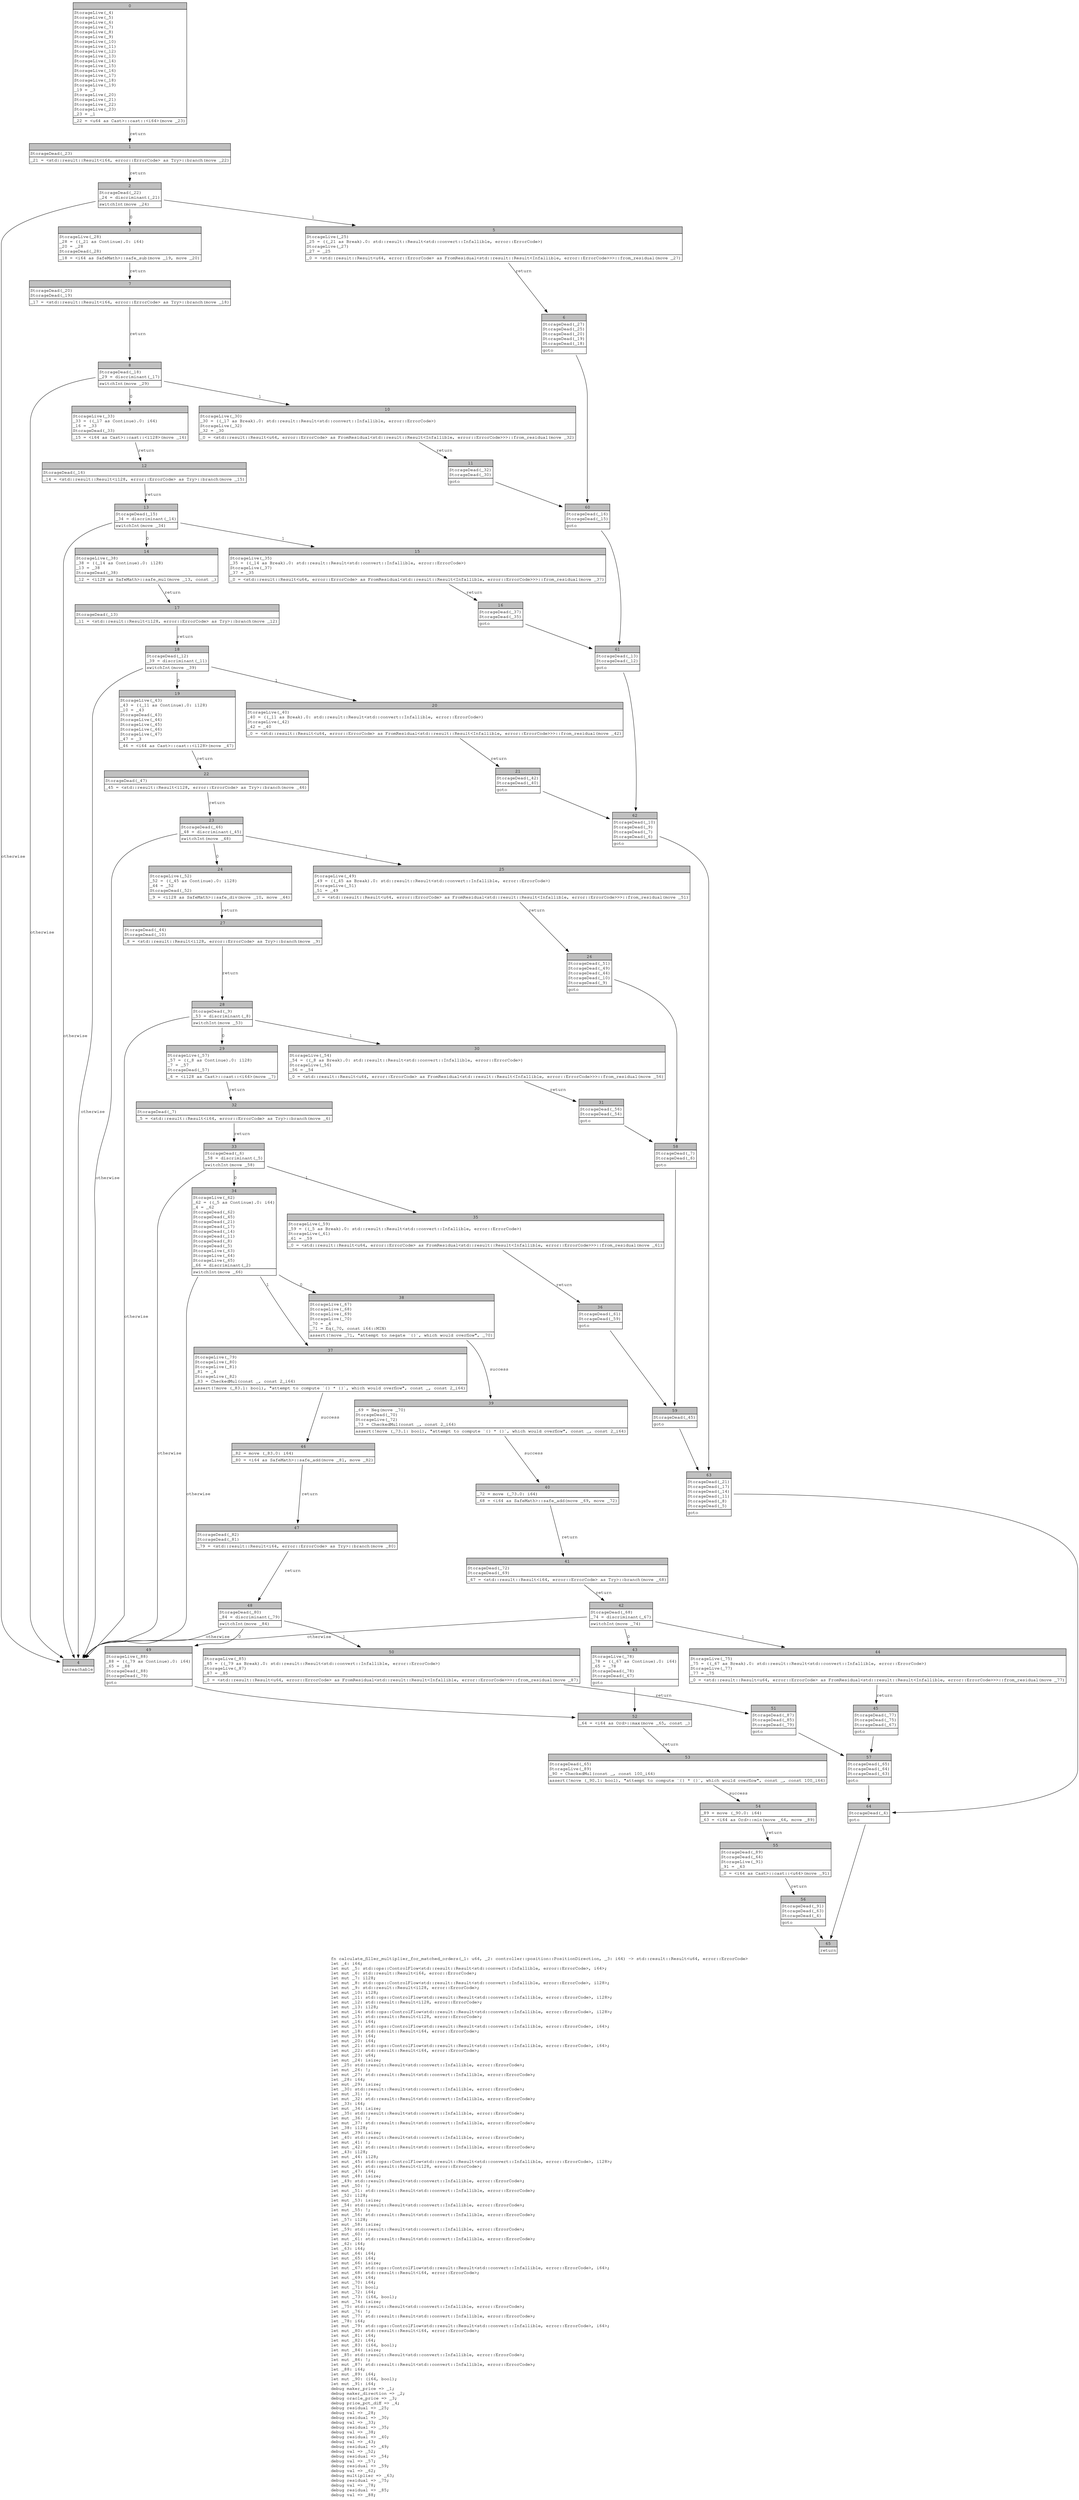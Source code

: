 digraph Mir_0_2492 {
    graph [fontname="Courier, monospace"];
    node [fontname="Courier, monospace"];
    edge [fontname="Courier, monospace"];
    label=<fn calculate_filler_multiplier_for_matched_orders(_1: u64, _2: controller::position::PositionDirection, _3: i64) -&gt; std::result::Result&lt;u64, error::ErrorCode&gt;<br align="left"/>let _4: i64;<br align="left"/>let mut _5: std::ops::ControlFlow&lt;std::result::Result&lt;std::convert::Infallible, error::ErrorCode&gt;, i64&gt;;<br align="left"/>let mut _6: std::result::Result&lt;i64, error::ErrorCode&gt;;<br align="left"/>let mut _7: i128;<br align="left"/>let mut _8: std::ops::ControlFlow&lt;std::result::Result&lt;std::convert::Infallible, error::ErrorCode&gt;, i128&gt;;<br align="left"/>let mut _9: std::result::Result&lt;i128, error::ErrorCode&gt;;<br align="left"/>let mut _10: i128;<br align="left"/>let mut _11: std::ops::ControlFlow&lt;std::result::Result&lt;std::convert::Infallible, error::ErrorCode&gt;, i128&gt;;<br align="left"/>let mut _12: std::result::Result&lt;i128, error::ErrorCode&gt;;<br align="left"/>let mut _13: i128;<br align="left"/>let mut _14: std::ops::ControlFlow&lt;std::result::Result&lt;std::convert::Infallible, error::ErrorCode&gt;, i128&gt;;<br align="left"/>let mut _15: std::result::Result&lt;i128, error::ErrorCode&gt;;<br align="left"/>let mut _16: i64;<br align="left"/>let mut _17: std::ops::ControlFlow&lt;std::result::Result&lt;std::convert::Infallible, error::ErrorCode&gt;, i64&gt;;<br align="left"/>let mut _18: std::result::Result&lt;i64, error::ErrorCode&gt;;<br align="left"/>let mut _19: i64;<br align="left"/>let mut _20: i64;<br align="left"/>let mut _21: std::ops::ControlFlow&lt;std::result::Result&lt;std::convert::Infallible, error::ErrorCode&gt;, i64&gt;;<br align="left"/>let mut _22: std::result::Result&lt;i64, error::ErrorCode&gt;;<br align="left"/>let mut _23: u64;<br align="left"/>let mut _24: isize;<br align="left"/>let _25: std::result::Result&lt;std::convert::Infallible, error::ErrorCode&gt;;<br align="left"/>let mut _26: !;<br align="left"/>let mut _27: std::result::Result&lt;std::convert::Infallible, error::ErrorCode&gt;;<br align="left"/>let _28: i64;<br align="left"/>let mut _29: isize;<br align="left"/>let _30: std::result::Result&lt;std::convert::Infallible, error::ErrorCode&gt;;<br align="left"/>let mut _31: !;<br align="left"/>let mut _32: std::result::Result&lt;std::convert::Infallible, error::ErrorCode&gt;;<br align="left"/>let _33: i64;<br align="left"/>let mut _34: isize;<br align="left"/>let _35: std::result::Result&lt;std::convert::Infallible, error::ErrorCode&gt;;<br align="left"/>let mut _36: !;<br align="left"/>let mut _37: std::result::Result&lt;std::convert::Infallible, error::ErrorCode&gt;;<br align="left"/>let _38: i128;<br align="left"/>let mut _39: isize;<br align="left"/>let _40: std::result::Result&lt;std::convert::Infallible, error::ErrorCode&gt;;<br align="left"/>let mut _41: !;<br align="left"/>let mut _42: std::result::Result&lt;std::convert::Infallible, error::ErrorCode&gt;;<br align="left"/>let _43: i128;<br align="left"/>let mut _44: i128;<br align="left"/>let mut _45: std::ops::ControlFlow&lt;std::result::Result&lt;std::convert::Infallible, error::ErrorCode&gt;, i128&gt;;<br align="left"/>let mut _46: std::result::Result&lt;i128, error::ErrorCode&gt;;<br align="left"/>let mut _47: i64;<br align="left"/>let mut _48: isize;<br align="left"/>let _49: std::result::Result&lt;std::convert::Infallible, error::ErrorCode&gt;;<br align="left"/>let mut _50: !;<br align="left"/>let mut _51: std::result::Result&lt;std::convert::Infallible, error::ErrorCode&gt;;<br align="left"/>let _52: i128;<br align="left"/>let mut _53: isize;<br align="left"/>let _54: std::result::Result&lt;std::convert::Infallible, error::ErrorCode&gt;;<br align="left"/>let mut _55: !;<br align="left"/>let mut _56: std::result::Result&lt;std::convert::Infallible, error::ErrorCode&gt;;<br align="left"/>let _57: i128;<br align="left"/>let mut _58: isize;<br align="left"/>let _59: std::result::Result&lt;std::convert::Infallible, error::ErrorCode&gt;;<br align="left"/>let mut _60: !;<br align="left"/>let mut _61: std::result::Result&lt;std::convert::Infallible, error::ErrorCode&gt;;<br align="left"/>let _62: i64;<br align="left"/>let _63: i64;<br align="left"/>let mut _64: i64;<br align="left"/>let mut _65: i64;<br align="left"/>let mut _66: isize;<br align="left"/>let mut _67: std::ops::ControlFlow&lt;std::result::Result&lt;std::convert::Infallible, error::ErrorCode&gt;, i64&gt;;<br align="left"/>let mut _68: std::result::Result&lt;i64, error::ErrorCode&gt;;<br align="left"/>let mut _69: i64;<br align="left"/>let mut _70: i64;<br align="left"/>let mut _71: bool;<br align="left"/>let mut _72: i64;<br align="left"/>let mut _73: (i64, bool);<br align="left"/>let mut _74: isize;<br align="left"/>let _75: std::result::Result&lt;std::convert::Infallible, error::ErrorCode&gt;;<br align="left"/>let mut _76: !;<br align="left"/>let mut _77: std::result::Result&lt;std::convert::Infallible, error::ErrorCode&gt;;<br align="left"/>let _78: i64;<br align="left"/>let mut _79: std::ops::ControlFlow&lt;std::result::Result&lt;std::convert::Infallible, error::ErrorCode&gt;, i64&gt;;<br align="left"/>let mut _80: std::result::Result&lt;i64, error::ErrorCode&gt;;<br align="left"/>let mut _81: i64;<br align="left"/>let mut _82: i64;<br align="left"/>let mut _83: (i64, bool);<br align="left"/>let mut _84: isize;<br align="left"/>let _85: std::result::Result&lt;std::convert::Infallible, error::ErrorCode&gt;;<br align="left"/>let mut _86: !;<br align="left"/>let mut _87: std::result::Result&lt;std::convert::Infallible, error::ErrorCode&gt;;<br align="left"/>let _88: i64;<br align="left"/>let mut _89: i64;<br align="left"/>let mut _90: (i64, bool);<br align="left"/>let mut _91: i64;<br align="left"/>debug maker_price =&gt; _1;<br align="left"/>debug maker_direction =&gt; _2;<br align="left"/>debug oracle_price =&gt; _3;<br align="left"/>debug price_pct_diff =&gt; _4;<br align="left"/>debug residual =&gt; _25;<br align="left"/>debug val =&gt; _28;<br align="left"/>debug residual =&gt; _30;<br align="left"/>debug val =&gt; _33;<br align="left"/>debug residual =&gt; _35;<br align="left"/>debug val =&gt; _38;<br align="left"/>debug residual =&gt; _40;<br align="left"/>debug val =&gt; _43;<br align="left"/>debug residual =&gt; _49;<br align="left"/>debug val =&gt; _52;<br align="left"/>debug residual =&gt; _54;<br align="left"/>debug val =&gt; _57;<br align="left"/>debug residual =&gt; _59;<br align="left"/>debug val =&gt; _62;<br align="left"/>debug multiplier =&gt; _63;<br align="left"/>debug residual =&gt; _75;<br align="left"/>debug val =&gt; _78;<br align="left"/>debug residual =&gt; _85;<br align="left"/>debug val =&gt; _88;<br align="left"/>>;
    bb0__0_2492 [shape="none", label=<<table border="0" cellborder="1" cellspacing="0"><tr><td bgcolor="gray" align="center" colspan="1">0</td></tr><tr><td align="left" balign="left">StorageLive(_4)<br/>StorageLive(_5)<br/>StorageLive(_6)<br/>StorageLive(_7)<br/>StorageLive(_8)<br/>StorageLive(_9)<br/>StorageLive(_10)<br/>StorageLive(_11)<br/>StorageLive(_12)<br/>StorageLive(_13)<br/>StorageLive(_14)<br/>StorageLive(_15)<br/>StorageLive(_16)<br/>StorageLive(_17)<br/>StorageLive(_18)<br/>StorageLive(_19)<br/>_19 = _3<br/>StorageLive(_20)<br/>StorageLive(_21)<br/>StorageLive(_22)<br/>StorageLive(_23)<br/>_23 = _1<br/></td></tr><tr><td align="left">_22 = &lt;u64 as Cast&gt;::cast::&lt;i64&gt;(move _23)</td></tr></table>>];
    bb1__0_2492 [shape="none", label=<<table border="0" cellborder="1" cellspacing="0"><tr><td bgcolor="gray" align="center" colspan="1">1</td></tr><tr><td align="left" balign="left">StorageDead(_23)<br/></td></tr><tr><td align="left">_21 = &lt;std::result::Result&lt;i64, error::ErrorCode&gt; as Try&gt;::branch(move _22)</td></tr></table>>];
    bb2__0_2492 [shape="none", label=<<table border="0" cellborder="1" cellspacing="0"><tr><td bgcolor="gray" align="center" colspan="1">2</td></tr><tr><td align="left" balign="left">StorageDead(_22)<br/>_24 = discriminant(_21)<br/></td></tr><tr><td align="left">switchInt(move _24)</td></tr></table>>];
    bb3__0_2492 [shape="none", label=<<table border="0" cellborder="1" cellspacing="0"><tr><td bgcolor="gray" align="center" colspan="1">3</td></tr><tr><td align="left" balign="left">StorageLive(_28)<br/>_28 = ((_21 as Continue).0: i64)<br/>_20 = _28<br/>StorageDead(_28)<br/></td></tr><tr><td align="left">_18 = &lt;i64 as SafeMath&gt;::safe_sub(move _19, move _20)</td></tr></table>>];
    bb4__0_2492 [shape="none", label=<<table border="0" cellborder="1" cellspacing="0"><tr><td bgcolor="gray" align="center" colspan="1">4</td></tr><tr><td align="left">unreachable</td></tr></table>>];
    bb5__0_2492 [shape="none", label=<<table border="0" cellborder="1" cellspacing="0"><tr><td bgcolor="gray" align="center" colspan="1">5</td></tr><tr><td align="left" balign="left">StorageLive(_25)<br/>_25 = ((_21 as Break).0: std::result::Result&lt;std::convert::Infallible, error::ErrorCode&gt;)<br/>StorageLive(_27)<br/>_27 = _25<br/></td></tr><tr><td align="left">_0 = &lt;std::result::Result&lt;u64, error::ErrorCode&gt; as FromResidual&lt;std::result::Result&lt;Infallible, error::ErrorCode&gt;&gt;&gt;::from_residual(move _27)</td></tr></table>>];
    bb6__0_2492 [shape="none", label=<<table border="0" cellborder="1" cellspacing="0"><tr><td bgcolor="gray" align="center" colspan="1">6</td></tr><tr><td align="left" balign="left">StorageDead(_27)<br/>StorageDead(_25)<br/>StorageDead(_20)<br/>StorageDead(_19)<br/>StorageDead(_18)<br/></td></tr><tr><td align="left">goto</td></tr></table>>];
    bb7__0_2492 [shape="none", label=<<table border="0" cellborder="1" cellspacing="0"><tr><td bgcolor="gray" align="center" colspan="1">7</td></tr><tr><td align="left" balign="left">StorageDead(_20)<br/>StorageDead(_19)<br/></td></tr><tr><td align="left">_17 = &lt;std::result::Result&lt;i64, error::ErrorCode&gt; as Try&gt;::branch(move _18)</td></tr></table>>];
    bb8__0_2492 [shape="none", label=<<table border="0" cellborder="1" cellspacing="0"><tr><td bgcolor="gray" align="center" colspan="1">8</td></tr><tr><td align="left" balign="left">StorageDead(_18)<br/>_29 = discriminant(_17)<br/></td></tr><tr><td align="left">switchInt(move _29)</td></tr></table>>];
    bb9__0_2492 [shape="none", label=<<table border="0" cellborder="1" cellspacing="0"><tr><td bgcolor="gray" align="center" colspan="1">9</td></tr><tr><td align="left" balign="left">StorageLive(_33)<br/>_33 = ((_17 as Continue).0: i64)<br/>_16 = _33<br/>StorageDead(_33)<br/></td></tr><tr><td align="left">_15 = &lt;i64 as Cast&gt;::cast::&lt;i128&gt;(move _16)</td></tr></table>>];
    bb10__0_2492 [shape="none", label=<<table border="0" cellborder="1" cellspacing="0"><tr><td bgcolor="gray" align="center" colspan="1">10</td></tr><tr><td align="left" balign="left">StorageLive(_30)<br/>_30 = ((_17 as Break).0: std::result::Result&lt;std::convert::Infallible, error::ErrorCode&gt;)<br/>StorageLive(_32)<br/>_32 = _30<br/></td></tr><tr><td align="left">_0 = &lt;std::result::Result&lt;u64, error::ErrorCode&gt; as FromResidual&lt;std::result::Result&lt;Infallible, error::ErrorCode&gt;&gt;&gt;::from_residual(move _32)</td></tr></table>>];
    bb11__0_2492 [shape="none", label=<<table border="0" cellborder="1" cellspacing="0"><tr><td bgcolor="gray" align="center" colspan="1">11</td></tr><tr><td align="left" balign="left">StorageDead(_32)<br/>StorageDead(_30)<br/></td></tr><tr><td align="left">goto</td></tr></table>>];
    bb12__0_2492 [shape="none", label=<<table border="0" cellborder="1" cellspacing="0"><tr><td bgcolor="gray" align="center" colspan="1">12</td></tr><tr><td align="left" balign="left">StorageDead(_16)<br/></td></tr><tr><td align="left">_14 = &lt;std::result::Result&lt;i128, error::ErrorCode&gt; as Try&gt;::branch(move _15)</td></tr></table>>];
    bb13__0_2492 [shape="none", label=<<table border="0" cellborder="1" cellspacing="0"><tr><td bgcolor="gray" align="center" colspan="1">13</td></tr><tr><td align="left" balign="left">StorageDead(_15)<br/>_34 = discriminant(_14)<br/></td></tr><tr><td align="left">switchInt(move _34)</td></tr></table>>];
    bb14__0_2492 [shape="none", label=<<table border="0" cellborder="1" cellspacing="0"><tr><td bgcolor="gray" align="center" colspan="1">14</td></tr><tr><td align="left" balign="left">StorageLive(_38)<br/>_38 = ((_14 as Continue).0: i128)<br/>_13 = _38<br/>StorageDead(_38)<br/></td></tr><tr><td align="left">_12 = &lt;i128 as SafeMath&gt;::safe_mul(move _13, const _)</td></tr></table>>];
    bb15__0_2492 [shape="none", label=<<table border="0" cellborder="1" cellspacing="0"><tr><td bgcolor="gray" align="center" colspan="1">15</td></tr><tr><td align="left" balign="left">StorageLive(_35)<br/>_35 = ((_14 as Break).0: std::result::Result&lt;std::convert::Infallible, error::ErrorCode&gt;)<br/>StorageLive(_37)<br/>_37 = _35<br/></td></tr><tr><td align="left">_0 = &lt;std::result::Result&lt;u64, error::ErrorCode&gt; as FromResidual&lt;std::result::Result&lt;Infallible, error::ErrorCode&gt;&gt;&gt;::from_residual(move _37)</td></tr></table>>];
    bb16__0_2492 [shape="none", label=<<table border="0" cellborder="1" cellspacing="0"><tr><td bgcolor="gray" align="center" colspan="1">16</td></tr><tr><td align="left" balign="left">StorageDead(_37)<br/>StorageDead(_35)<br/></td></tr><tr><td align="left">goto</td></tr></table>>];
    bb17__0_2492 [shape="none", label=<<table border="0" cellborder="1" cellspacing="0"><tr><td bgcolor="gray" align="center" colspan="1">17</td></tr><tr><td align="left" balign="left">StorageDead(_13)<br/></td></tr><tr><td align="left">_11 = &lt;std::result::Result&lt;i128, error::ErrorCode&gt; as Try&gt;::branch(move _12)</td></tr></table>>];
    bb18__0_2492 [shape="none", label=<<table border="0" cellborder="1" cellspacing="0"><tr><td bgcolor="gray" align="center" colspan="1">18</td></tr><tr><td align="left" balign="left">StorageDead(_12)<br/>_39 = discriminant(_11)<br/></td></tr><tr><td align="left">switchInt(move _39)</td></tr></table>>];
    bb19__0_2492 [shape="none", label=<<table border="0" cellborder="1" cellspacing="0"><tr><td bgcolor="gray" align="center" colspan="1">19</td></tr><tr><td align="left" balign="left">StorageLive(_43)<br/>_43 = ((_11 as Continue).0: i128)<br/>_10 = _43<br/>StorageDead(_43)<br/>StorageLive(_44)<br/>StorageLive(_45)<br/>StorageLive(_46)<br/>StorageLive(_47)<br/>_47 = _3<br/></td></tr><tr><td align="left">_46 = &lt;i64 as Cast&gt;::cast::&lt;i128&gt;(move _47)</td></tr></table>>];
    bb20__0_2492 [shape="none", label=<<table border="0" cellborder="1" cellspacing="0"><tr><td bgcolor="gray" align="center" colspan="1">20</td></tr><tr><td align="left" balign="left">StorageLive(_40)<br/>_40 = ((_11 as Break).0: std::result::Result&lt;std::convert::Infallible, error::ErrorCode&gt;)<br/>StorageLive(_42)<br/>_42 = _40<br/></td></tr><tr><td align="left">_0 = &lt;std::result::Result&lt;u64, error::ErrorCode&gt; as FromResidual&lt;std::result::Result&lt;Infallible, error::ErrorCode&gt;&gt;&gt;::from_residual(move _42)</td></tr></table>>];
    bb21__0_2492 [shape="none", label=<<table border="0" cellborder="1" cellspacing="0"><tr><td bgcolor="gray" align="center" colspan="1">21</td></tr><tr><td align="left" balign="left">StorageDead(_42)<br/>StorageDead(_40)<br/></td></tr><tr><td align="left">goto</td></tr></table>>];
    bb22__0_2492 [shape="none", label=<<table border="0" cellborder="1" cellspacing="0"><tr><td bgcolor="gray" align="center" colspan="1">22</td></tr><tr><td align="left" balign="left">StorageDead(_47)<br/></td></tr><tr><td align="left">_45 = &lt;std::result::Result&lt;i128, error::ErrorCode&gt; as Try&gt;::branch(move _46)</td></tr></table>>];
    bb23__0_2492 [shape="none", label=<<table border="0" cellborder="1" cellspacing="0"><tr><td bgcolor="gray" align="center" colspan="1">23</td></tr><tr><td align="left" balign="left">StorageDead(_46)<br/>_48 = discriminant(_45)<br/></td></tr><tr><td align="left">switchInt(move _48)</td></tr></table>>];
    bb24__0_2492 [shape="none", label=<<table border="0" cellborder="1" cellspacing="0"><tr><td bgcolor="gray" align="center" colspan="1">24</td></tr><tr><td align="left" balign="left">StorageLive(_52)<br/>_52 = ((_45 as Continue).0: i128)<br/>_44 = _52<br/>StorageDead(_52)<br/></td></tr><tr><td align="left">_9 = &lt;i128 as SafeMath&gt;::safe_div(move _10, move _44)</td></tr></table>>];
    bb25__0_2492 [shape="none", label=<<table border="0" cellborder="1" cellspacing="0"><tr><td bgcolor="gray" align="center" colspan="1">25</td></tr><tr><td align="left" balign="left">StorageLive(_49)<br/>_49 = ((_45 as Break).0: std::result::Result&lt;std::convert::Infallible, error::ErrorCode&gt;)<br/>StorageLive(_51)<br/>_51 = _49<br/></td></tr><tr><td align="left">_0 = &lt;std::result::Result&lt;u64, error::ErrorCode&gt; as FromResidual&lt;std::result::Result&lt;Infallible, error::ErrorCode&gt;&gt;&gt;::from_residual(move _51)</td></tr></table>>];
    bb26__0_2492 [shape="none", label=<<table border="0" cellborder="1" cellspacing="0"><tr><td bgcolor="gray" align="center" colspan="1">26</td></tr><tr><td align="left" balign="left">StorageDead(_51)<br/>StorageDead(_49)<br/>StorageDead(_44)<br/>StorageDead(_10)<br/>StorageDead(_9)<br/></td></tr><tr><td align="left">goto</td></tr></table>>];
    bb27__0_2492 [shape="none", label=<<table border="0" cellborder="1" cellspacing="0"><tr><td bgcolor="gray" align="center" colspan="1">27</td></tr><tr><td align="left" balign="left">StorageDead(_44)<br/>StorageDead(_10)<br/></td></tr><tr><td align="left">_8 = &lt;std::result::Result&lt;i128, error::ErrorCode&gt; as Try&gt;::branch(move _9)</td></tr></table>>];
    bb28__0_2492 [shape="none", label=<<table border="0" cellborder="1" cellspacing="0"><tr><td bgcolor="gray" align="center" colspan="1">28</td></tr><tr><td align="left" balign="left">StorageDead(_9)<br/>_53 = discriminant(_8)<br/></td></tr><tr><td align="left">switchInt(move _53)</td></tr></table>>];
    bb29__0_2492 [shape="none", label=<<table border="0" cellborder="1" cellspacing="0"><tr><td bgcolor="gray" align="center" colspan="1">29</td></tr><tr><td align="left" balign="left">StorageLive(_57)<br/>_57 = ((_8 as Continue).0: i128)<br/>_7 = _57<br/>StorageDead(_57)<br/></td></tr><tr><td align="left">_6 = &lt;i128 as Cast&gt;::cast::&lt;i64&gt;(move _7)</td></tr></table>>];
    bb30__0_2492 [shape="none", label=<<table border="0" cellborder="1" cellspacing="0"><tr><td bgcolor="gray" align="center" colspan="1">30</td></tr><tr><td align="left" balign="left">StorageLive(_54)<br/>_54 = ((_8 as Break).0: std::result::Result&lt;std::convert::Infallible, error::ErrorCode&gt;)<br/>StorageLive(_56)<br/>_56 = _54<br/></td></tr><tr><td align="left">_0 = &lt;std::result::Result&lt;u64, error::ErrorCode&gt; as FromResidual&lt;std::result::Result&lt;Infallible, error::ErrorCode&gt;&gt;&gt;::from_residual(move _56)</td></tr></table>>];
    bb31__0_2492 [shape="none", label=<<table border="0" cellborder="1" cellspacing="0"><tr><td bgcolor="gray" align="center" colspan="1">31</td></tr><tr><td align="left" balign="left">StorageDead(_56)<br/>StorageDead(_54)<br/></td></tr><tr><td align="left">goto</td></tr></table>>];
    bb32__0_2492 [shape="none", label=<<table border="0" cellborder="1" cellspacing="0"><tr><td bgcolor="gray" align="center" colspan="1">32</td></tr><tr><td align="left" balign="left">StorageDead(_7)<br/></td></tr><tr><td align="left">_5 = &lt;std::result::Result&lt;i64, error::ErrorCode&gt; as Try&gt;::branch(move _6)</td></tr></table>>];
    bb33__0_2492 [shape="none", label=<<table border="0" cellborder="1" cellspacing="0"><tr><td bgcolor="gray" align="center" colspan="1">33</td></tr><tr><td align="left" balign="left">StorageDead(_6)<br/>_58 = discriminant(_5)<br/></td></tr><tr><td align="left">switchInt(move _58)</td></tr></table>>];
    bb34__0_2492 [shape="none", label=<<table border="0" cellborder="1" cellspacing="0"><tr><td bgcolor="gray" align="center" colspan="1">34</td></tr><tr><td align="left" balign="left">StorageLive(_62)<br/>_62 = ((_5 as Continue).0: i64)<br/>_4 = _62<br/>StorageDead(_62)<br/>StorageDead(_45)<br/>StorageDead(_21)<br/>StorageDead(_17)<br/>StorageDead(_14)<br/>StorageDead(_11)<br/>StorageDead(_8)<br/>StorageDead(_5)<br/>StorageLive(_63)<br/>StorageLive(_64)<br/>StorageLive(_65)<br/>_66 = discriminant(_2)<br/></td></tr><tr><td align="left">switchInt(move _66)</td></tr></table>>];
    bb35__0_2492 [shape="none", label=<<table border="0" cellborder="1" cellspacing="0"><tr><td bgcolor="gray" align="center" colspan="1">35</td></tr><tr><td align="left" balign="left">StorageLive(_59)<br/>_59 = ((_5 as Break).0: std::result::Result&lt;std::convert::Infallible, error::ErrorCode&gt;)<br/>StorageLive(_61)<br/>_61 = _59<br/></td></tr><tr><td align="left">_0 = &lt;std::result::Result&lt;u64, error::ErrorCode&gt; as FromResidual&lt;std::result::Result&lt;Infallible, error::ErrorCode&gt;&gt;&gt;::from_residual(move _61)</td></tr></table>>];
    bb36__0_2492 [shape="none", label=<<table border="0" cellborder="1" cellspacing="0"><tr><td bgcolor="gray" align="center" colspan="1">36</td></tr><tr><td align="left" balign="left">StorageDead(_61)<br/>StorageDead(_59)<br/></td></tr><tr><td align="left">goto</td></tr></table>>];
    bb37__0_2492 [shape="none", label=<<table border="0" cellborder="1" cellspacing="0"><tr><td bgcolor="gray" align="center" colspan="1">37</td></tr><tr><td align="left" balign="left">StorageLive(_79)<br/>StorageLive(_80)<br/>StorageLive(_81)<br/>_81 = _4<br/>StorageLive(_82)<br/>_83 = CheckedMul(const _, const 2_i64)<br/></td></tr><tr><td align="left">assert(!move (_83.1: bool), &quot;attempt to compute `{} * {}`, which would overflow&quot;, const _, const 2_i64)</td></tr></table>>];
    bb38__0_2492 [shape="none", label=<<table border="0" cellborder="1" cellspacing="0"><tr><td bgcolor="gray" align="center" colspan="1">38</td></tr><tr><td align="left" balign="left">StorageLive(_67)<br/>StorageLive(_68)<br/>StorageLive(_69)<br/>StorageLive(_70)<br/>_70 = _4<br/>_71 = Eq(_70, const i64::MIN)<br/></td></tr><tr><td align="left">assert(!move _71, &quot;attempt to negate `{}`, which would overflow&quot;, _70)</td></tr></table>>];
    bb39__0_2492 [shape="none", label=<<table border="0" cellborder="1" cellspacing="0"><tr><td bgcolor="gray" align="center" colspan="1">39</td></tr><tr><td align="left" balign="left">_69 = Neg(move _70)<br/>StorageDead(_70)<br/>StorageLive(_72)<br/>_73 = CheckedMul(const _, const 2_i64)<br/></td></tr><tr><td align="left">assert(!move (_73.1: bool), &quot;attempt to compute `{} * {}`, which would overflow&quot;, const _, const 2_i64)</td></tr></table>>];
    bb40__0_2492 [shape="none", label=<<table border="0" cellborder="1" cellspacing="0"><tr><td bgcolor="gray" align="center" colspan="1">40</td></tr><tr><td align="left" balign="left">_72 = move (_73.0: i64)<br/></td></tr><tr><td align="left">_68 = &lt;i64 as SafeMath&gt;::safe_add(move _69, move _72)</td></tr></table>>];
    bb41__0_2492 [shape="none", label=<<table border="0" cellborder="1" cellspacing="0"><tr><td bgcolor="gray" align="center" colspan="1">41</td></tr><tr><td align="left" balign="left">StorageDead(_72)<br/>StorageDead(_69)<br/></td></tr><tr><td align="left">_67 = &lt;std::result::Result&lt;i64, error::ErrorCode&gt; as Try&gt;::branch(move _68)</td></tr></table>>];
    bb42__0_2492 [shape="none", label=<<table border="0" cellborder="1" cellspacing="0"><tr><td bgcolor="gray" align="center" colspan="1">42</td></tr><tr><td align="left" balign="left">StorageDead(_68)<br/>_74 = discriminant(_67)<br/></td></tr><tr><td align="left">switchInt(move _74)</td></tr></table>>];
    bb43__0_2492 [shape="none", label=<<table border="0" cellborder="1" cellspacing="0"><tr><td bgcolor="gray" align="center" colspan="1">43</td></tr><tr><td align="left" balign="left">StorageLive(_78)<br/>_78 = ((_67 as Continue).0: i64)<br/>_65 = _78<br/>StorageDead(_78)<br/>StorageDead(_67)<br/></td></tr><tr><td align="left">goto</td></tr></table>>];
    bb44__0_2492 [shape="none", label=<<table border="0" cellborder="1" cellspacing="0"><tr><td bgcolor="gray" align="center" colspan="1">44</td></tr><tr><td align="left" balign="left">StorageLive(_75)<br/>_75 = ((_67 as Break).0: std::result::Result&lt;std::convert::Infallible, error::ErrorCode&gt;)<br/>StorageLive(_77)<br/>_77 = _75<br/></td></tr><tr><td align="left">_0 = &lt;std::result::Result&lt;u64, error::ErrorCode&gt; as FromResidual&lt;std::result::Result&lt;Infallible, error::ErrorCode&gt;&gt;&gt;::from_residual(move _77)</td></tr></table>>];
    bb45__0_2492 [shape="none", label=<<table border="0" cellborder="1" cellspacing="0"><tr><td bgcolor="gray" align="center" colspan="1">45</td></tr><tr><td align="left" balign="left">StorageDead(_77)<br/>StorageDead(_75)<br/>StorageDead(_67)<br/></td></tr><tr><td align="left">goto</td></tr></table>>];
    bb46__0_2492 [shape="none", label=<<table border="0" cellborder="1" cellspacing="0"><tr><td bgcolor="gray" align="center" colspan="1">46</td></tr><tr><td align="left" balign="left">_82 = move (_83.0: i64)<br/></td></tr><tr><td align="left">_80 = &lt;i64 as SafeMath&gt;::safe_add(move _81, move _82)</td></tr></table>>];
    bb47__0_2492 [shape="none", label=<<table border="0" cellborder="1" cellspacing="0"><tr><td bgcolor="gray" align="center" colspan="1">47</td></tr><tr><td align="left" balign="left">StorageDead(_82)<br/>StorageDead(_81)<br/></td></tr><tr><td align="left">_79 = &lt;std::result::Result&lt;i64, error::ErrorCode&gt; as Try&gt;::branch(move _80)</td></tr></table>>];
    bb48__0_2492 [shape="none", label=<<table border="0" cellborder="1" cellspacing="0"><tr><td bgcolor="gray" align="center" colspan="1">48</td></tr><tr><td align="left" balign="left">StorageDead(_80)<br/>_84 = discriminant(_79)<br/></td></tr><tr><td align="left">switchInt(move _84)</td></tr></table>>];
    bb49__0_2492 [shape="none", label=<<table border="0" cellborder="1" cellspacing="0"><tr><td bgcolor="gray" align="center" colspan="1">49</td></tr><tr><td align="left" balign="left">StorageLive(_88)<br/>_88 = ((_79 as Continue).0: i64)<br/>_65 = _88<br/>StorageDead(_88)<br/>StorageDead(_79)<br/></td></tr><tr><td align="left">goto</td></tr></table>>];
    bb50__0_2492 [shape="none", label=<<table border="0" cellborder="1" cellspacing="0"><tr><td bgcolor="gray" align="center" colspan="1">50</td></tr><tr><td align="left" balign="left">StorageLive(_85)<br/>_85 = ((_79 as Break).0: std::result::Result&lt;std::convert::Infallible, error::ErrorCode&gt;)<br/>StorageLive(_87)<br/>_87 = _85<br/></td></tr><tr><td align="left">_0 = &lt;std::result::Result&lt;u64, error::ErrorCode&gt; as FromResidual&lt;std::result::Result&lt;Infallible, error::ErrorCode&gt;&gt;&gt;::from_residual(move _87)</td></tr></table>>];
    bb51__0_2492 [shape="none", label=<<table border="0" cellborder="1" cellspacing="0"><tr><td bgcolor="gray" align="center" colspan="1">51</td></tr><tr><td align="left" balign="left">StorageDead(_87)<br/>StorageDead(_85)<br/>StorageDead(_79)<br/></td></tr><tr><td align="left">goto</td></tr></table>>];
    bb52__0_2492 [shape="none", label=<<table border="0" cellborder="1" cellspacing="0"><tr><td bgcolor="gray" align="center" colspan="1">52</td></tr><tr><td align="left">_64 = &lt;i64 as Ord&gt;::max(move _65, const _)</td></tr></table>>];
    bb53__0_2492 [shape="none", label=<<table border="0" cellborder="1" cellspacing="0"><tr><td bgcolor="gray" align="center" colspan="1">53</td></tr><tr><td align="left" balign="left">StorageDead(_65)<br/>StorageLive(_89)<br/>_90 = CheckedMul(const _, const 100_i64)<br/></td></tr><tr><td align="left">assert(!move (_90.1: bool), &quot;attempt to compute `{} * {}`, which would overflow&quot;, const _, const 100_i64)</td></tr></table>>];
    bb54__0_2492 [shape="none", label=<<table border="0" cellborder="1" cellspacing="0"><tr><td bgcolor="gray" align="center" colspan="1">54</td></tr><tr><td align="left" balign="left">_89 = move (_90.0: i64)<br/></td></tr><tr><td align="left">_63 = &lt;i64 as Ord&gt;::min(move _64, move _89)</td></tr></table>>];
    bb55__0_2492 [shape="none", label=<<table border="0" cellborder="1" cellspacing="0"><tr><td bgcolor="gray" align="center" colspan="1">55</td></tr><tr><td align="left" balign="left">StorageDead(_89)<br/>StorageDead(_64)<br/>StorageLive(_91)<br/>_91 = _63<br/></td></tr><tr><td align="left">_0 = &lt;i64 as Cast&gt;::cast::&lt;u64&gt;(move _91)</td></tr></table>>];
    bb56__0_2492 [shape="none", label=<<table border="0" cellborder="1" cellspacing="0"><tr><td bgcolor="gray" align="center" colspan="1">56</td></tr><tr><td align="left" balign="left">StorageDead(_91)<br/>StorageDead(_63)<br/>StorageDead(_4)<br/></td></tr><tr><td align="left">goto</td></tr></table>>];
    bb57__0_2492 [shape="none", label=<<table border="0" cellborder="1" cellspacing="0"><tr><td bgcolor="gray" align="center" colspan="1">57</td></tr><tr><td align="left" balign="left">StorageDead(_65)<br/>StorageDead(_64)<br/>StorageDead(_63)<br/></td></tr><tr><td align="left">goto</td></tr></table>>];
    bb58__0_2492 [shape="none", label=<<table border="0" cellborder="1" cellspacing="0"><tr><td bgcolor="gray" align="center" colspan="1">58</td></tr><tr><td align="left" balign="left">StorageDead(_7)<br/>StorageDead(_6)<br/></td></tr><tr><td align="left">goto</td></tr></table>>];
    bb59__0_2492 [shape="none", label=<<table border="0" cellborder="1" cellspacing="0"><tr><td bgcolor="gray" align="center" colspan="1">59</td></tr><tr><td align="left" balign="left">StorageDead(_45)<br/></td></tr><tr><td align="left">goto</td></tr></table>>];
    bb60__0_2492 [shape="none", label=<<table border="0" cellborder="1" cellspacing="0"><tr><td bgcolor="gray" align="center" colspan="1">60</td></tr><tr><td align="left" balign="left">StorageDead(_16)<br/>StorageDead(_15)<br/></td></tr><tr><td align="left">goto</td></tr></table>>];
    bb61__0_2492 [shape="none", label=<<table border="0" cellborder="1" cellspacing="0"><tr><td bgcolor="gray" align="center" colspan="1">61</td></tr><tr><td align="left" balign="left">StorageDead(_13)<br/>StorageDead(_12)<br/></td></tr><tr><td align="left">goto</td></tr></table>>];
    bb62__0_2492 [shape="none", label=<<table border="0" cellborder="1" cellspacing="0"><tr><td bgcolor="gray" align="center" colspan="1">62</td></tr><tr><td align="left" balign="left">StorageDead(_10)<br/>StorageDead(_9)<br/>StorageDead(_7)<br/>StorageDead(_6)<br/></td></tr><tr><td align="left">goto</td></tr></table>>];
    bb63__0_2492 [shape="none", label=<<table border="0" cellborder="1" cellspacing="0"><tr><td bgcolor="gray" align="center" colspan="1">63</td></tr><tr><td align="left" balign="left">StorageDead(_21)<br/>StorageDead(_17)<br/>StorageDead(_14)<br/>StorageDead(_11)<br/>StorageDead(_8)<br/>StorageDead(_5)<br/></td></tr><tr><td align="left">goto</td></tr></table>>];
    bb64__0_2492 [shape="none", label=<<table border="0" cellborder="1" cellspacing="0"><tr><td bgcolor="gray" align="center" colspan="1">64</td></tr><tr><td align="left" balign="left">StorageDead(_4)<br/></td></tr><tr><td align="left">goto</td></tr></table>>];
    bb65__0_2492 [shape="none", label=<<table border="0" cellborder="1" cellspacing="0"><tr><td bgcolor="gray" align="center" colspan="1">65</td></tr><tr><td align="left">return</td></tr></table>>];
    bb0__0_2492 -> bb1__0_2492 [label="return"];
    bb1__0_2492 -> bb2__0_2492 [label="return"];
    bb2__0_2492 -> bb3__0_2492 [label="0"];
    bb2__0_2492 -> bb5__0_2492 [label="1"];
    bb2__0_2492 -> bb4__0_2492 [label="otherwise"];
    bb3__0_2492 -> bb7__0_2492 [label="return"];
    bb5__0_2492 -> bb6__0_2492 [label="return"];
    bb6__0_2492 -> bb60__0_2492 [label=""];
    bb7__0_2492 -> bb8__0_2492 [label="return"];
    bb8__0_2492 -> bb9__0_2492 [label="0"];
    bb8__0_2492 -> bb10__0_2492 [label="1"];
    bb8__0_2492 -> bb4__0_2492 [label="otherwise"];
    bb9__0_2492 -> bb12__0_2492 [label="return"];
    bb10__0_2492 -> bb11__0_2492 [label="return"];
    bb11__0_2492 -> bb60__0_2492 [label=""];
    bb12__0_2492 -> bb13__0_2492 [label="return"];
    bb13__0_2492 -> bb14__0_2492 [label="0"];
    bb13__0_2492 -> bb15__0_2492 [label="1"];
    bb13__0_2492 -> bb4__0_2492 [label="otherwise"];
    bb14__0_2492 -> bb17__0_2492 [label="return"];
    bb15__0_2492 -> bb16__0_2492 [label="return"];
    bb16__0_2492 -> bb61__0_2492 [label=""];
    bb17__0_2492 -> bb18__0_2492 [label="return"];
    bb18__0_2492 -> bb19__0_2492 [label="0"];
    bb18__0_2492 -> bb20__0_2492 [label="1"];
    bb18__0_2492 -> bb4__0_2492 [label="otherwise"];
    bb19__0_2492 -> bb22__0_2492 [label="return"];
    bb20__0_2492 -> bb21__0_2492 [label="return"];
    bb21__0_2492 -> bb62__0_2492 [label=""];
    bb22__0_2492 -> bb23__0_2492 [label="return"];
    bb23__0_2492 -> bb24__0_2492 [label="0"];
    bb23__0_2492 -> bb25__0_2492 [label="1"];
    bb23__0_2492 -> bb4__0_2492 [label="otherwise"];
    bb24__0_2492 -> bb27__0_2492 [label="return"];
    bb25__0_2492 -> bb26__0_2492 [label="return"];
    bb26__0_2492 -> bb58__0_2492 [label=""];
    bb27__0_2492 -> bb28__0_2492 [label="return"];
    bb28__0_2492 -> bb29__0_2492 [label="0"];
    bb28__0_2492 -> bb30__0_2492 [label="1"];
    bb28__0_2492 -> bb4__0_2492 [label="otherwise"];
    bb29__0_2492 -> bb32__0_2492 [label="return"];
    bb30__0_2492 -> bb31__0_2492 [label="return"];
    bb31__0_2492 -> bb58__0_2492 [label=""];
    bb32__0_2492 -> bb33__0_2492 [label="return"];
    bb33__0_2492 -> bb34__0_2492 [label="0"];
    bb33__0_2492 -> bb35__0_2492 [label="1"];
    bb33__0_2492 -> bb4__0_2492 [label="otherwise"];
    bb34__0_2492 -> bb38__0_2492 [label="0"];
    bb34__0_2492 -> bb37__0_2492 [label="1"];
    bb34__0_2492 -> bb4__0_2492 [label="otherwise"];
    bb35__0_2492 -> bb36__0_2492 [label="return"];
    bb36__0_2492 -> bb59__0_2492 [label=""];
    bb37__0_2492 -> bb46__0_2492 [label="success"];
    bb38__0_2492 -> bb39__0_2492 [label="success"];
    bb39__0_2492 -> bb40__0_2492 [label="success"];
    bb40__0_2492 -> bb41__0_2492 [label="return"];
    bb41__0_2492 -> bb42__0_2492 [label="return"];
    bb42__0_2492 -> bb43__0_2492 [label="0"];
    bb42__0_2492 -> bb44__0_2492 [label="1"];
    bb42__0_2492 -> bb4__0_2492 [label="otherwise"];
    bb43__0_2492 -> bb52__0_2492 [label=""];
    bb44__0_2492 -> bb45__0_2492 [label="return"];
    bb45__0_2492 -> bb57__0_2492 [label=""];
    bb46__0_2492 -> bb47__0_2492 [label="return"];
    bb47__0_2492 -> bb48__0_2492 [label="return"];
    bb48__0_2492 -> bb49__0_2492 [label="0"];
    bb48__0_2492 -> bb50__0_2492 [label="1"];
    bb48__0_2492 -> bb4__0_2492 [label="otherwise"];
    bb49__0_2492 -> bb52__0_2492 [label=""];
    bb50__0_2492 -> bb51__0_2492 [label="return"];
    bb51__0_2492 -> bb57__0_2492 [label=""];
    bb52__0_2492 -> bb53__0_2492 [label="return"];
    bb53__0_2492 -> bb54__0_2492 [label="success"];
    bb54__0_2492 -> bb55__0_2492 [label="return"];
    bb55__0_2492 -> bb56__0_2492 [label="return"];
    bb56__0_2492 -> bb65__0_2492 [label=""];
    bb57__0_2492 -> bb64__0_2492 [label=""];
    bb58__0_2492 -> bb59__0_2492 [label=""];
    bb59__0_2492 -> bb63__0_2492 [label=""];
    bb60__0_2492 -> bb61__0_2492 [label=""];
    bb61__0_2492 -> bb62__0_2492 [label=""];
    bb62__0_2492 -> bb63__0_2492 [label=""];
    bb63__0_2492 -> bb64__0_2492 [label=""];
    bb64__0_2492 -> bb65__0_2492 [label=""];
}
